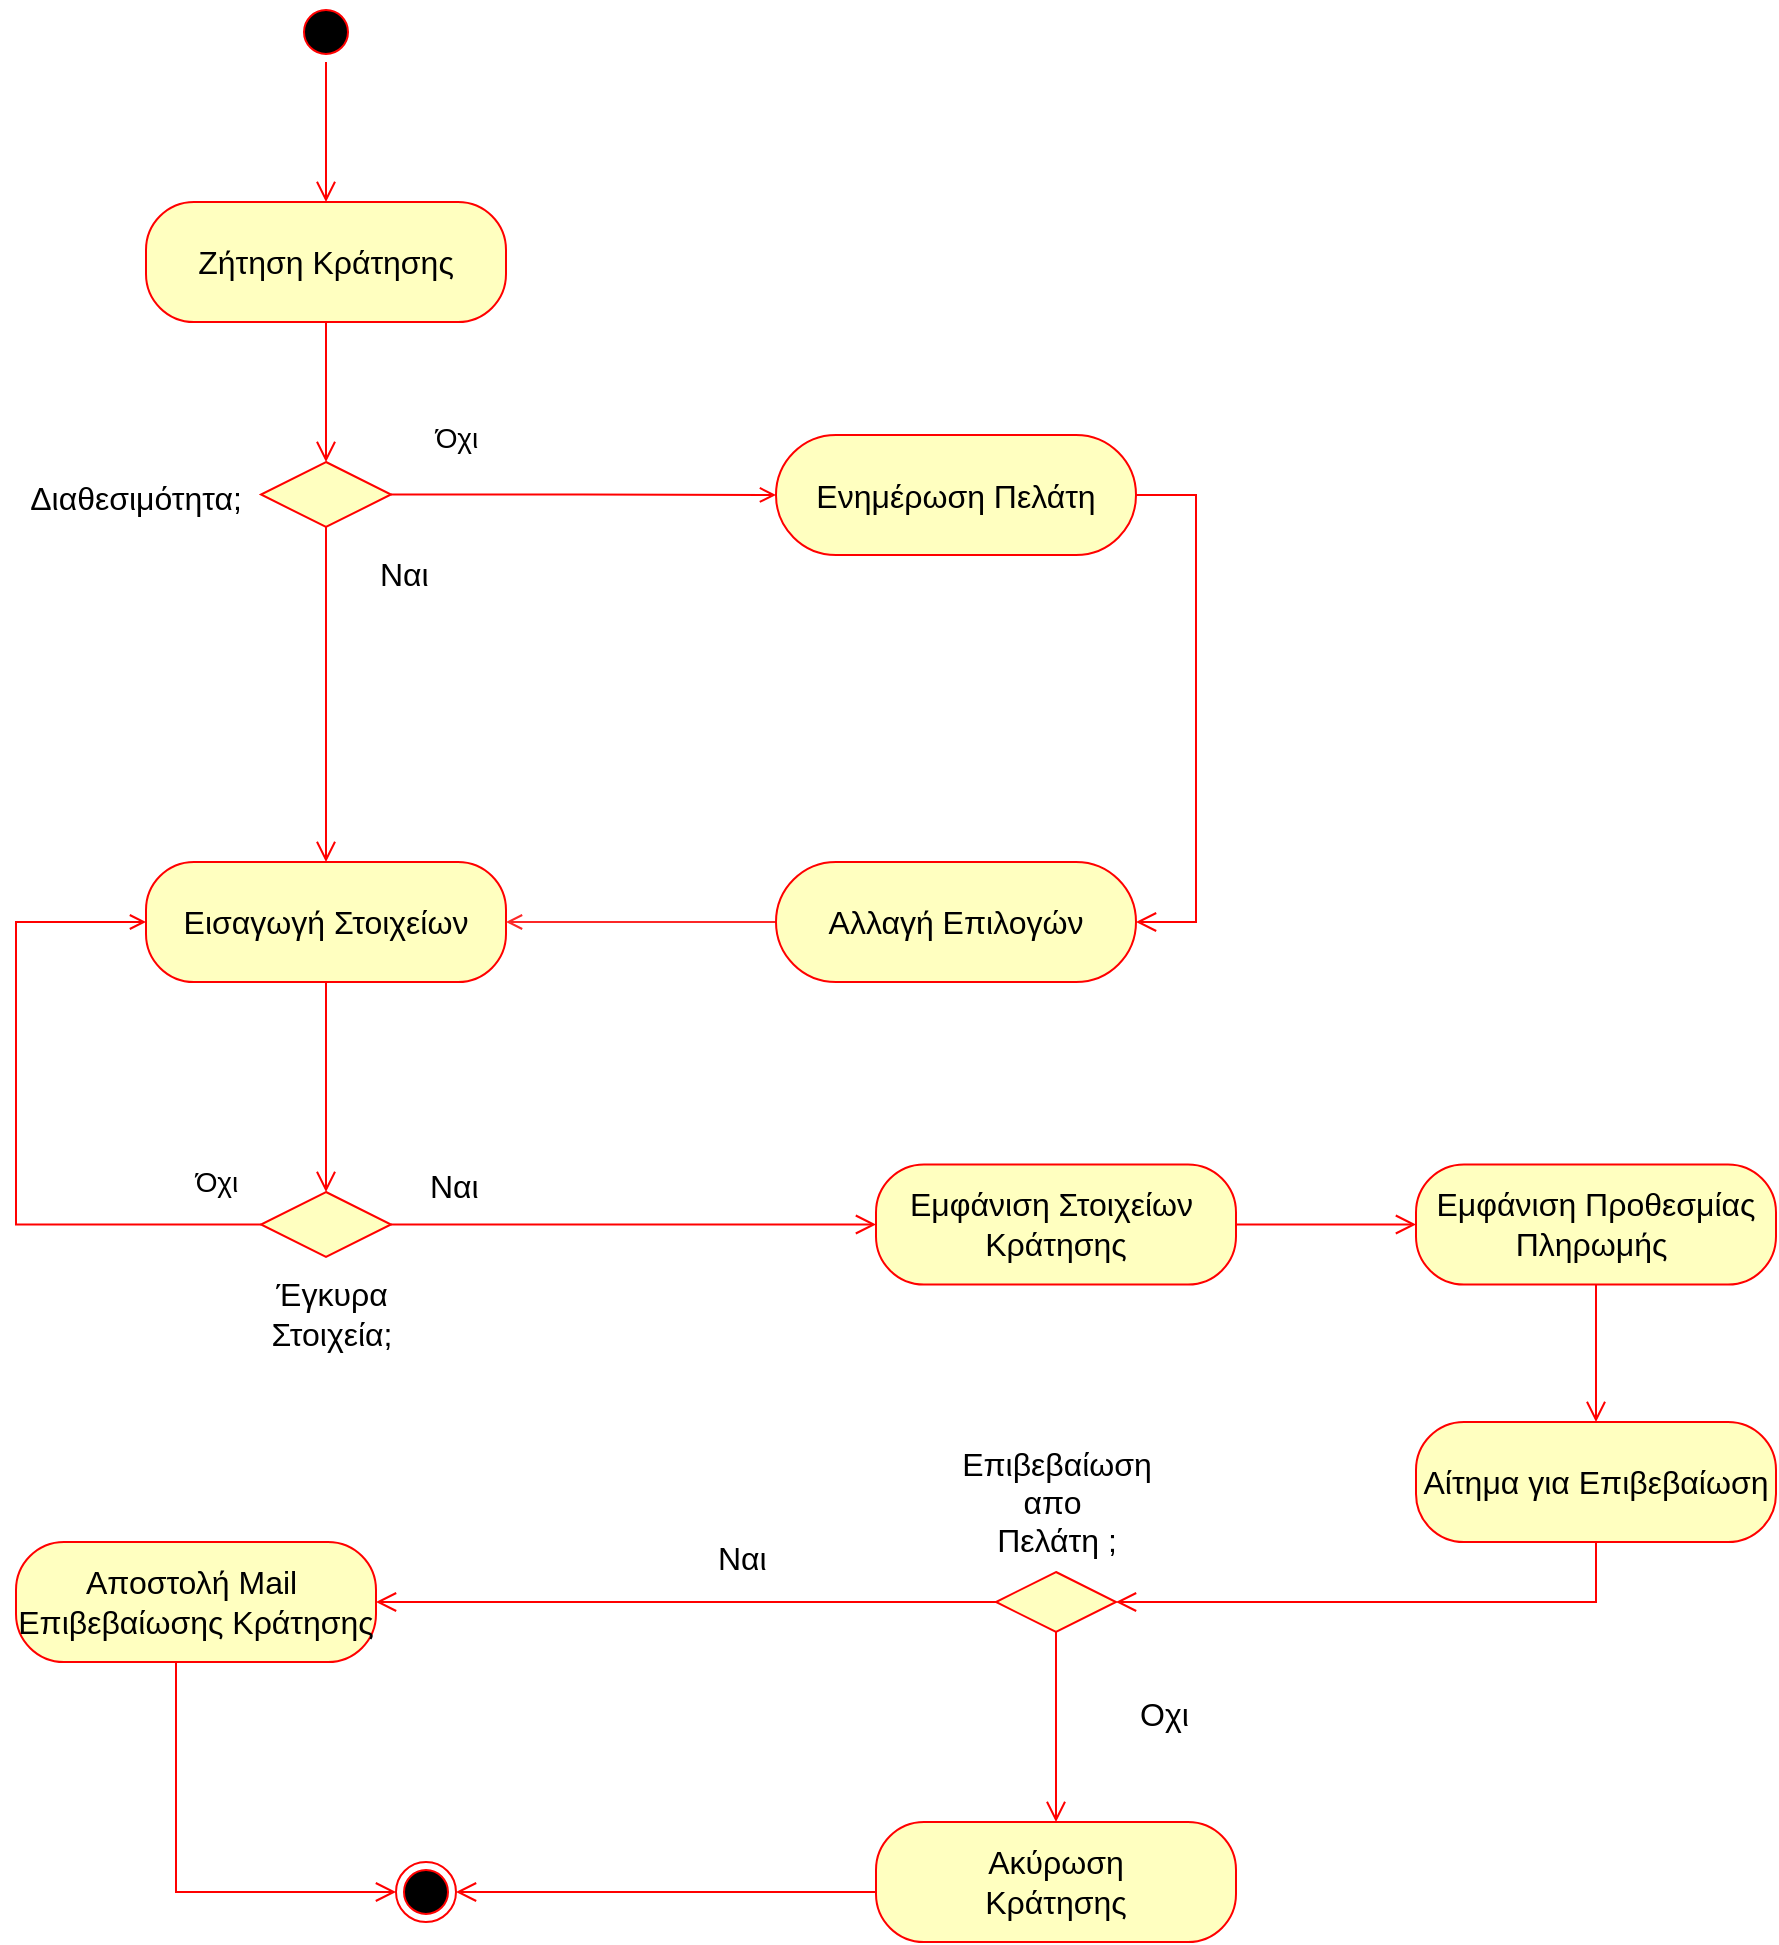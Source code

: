 <mxfile version="20.7.4" type="device"><diagram id="_M5R9hVzVBeUsDZYQJwk" name="Page-1"><mxGraphModel dx="1291" dy="1047" grid="1" gridSize="10" guides="1" tooltips="1" connect="1" arrows="1" fold="1" page="1" pageScale="1" pageWidth="1100" pageHeight="850" math="0" shadow="0"><root><mxCell id="0"/><mxCell id="1" parent="0"/><mxCell id="tsfU4mRmwUnGhjNPIpcf-1" value="" style="ellipse;html=1;shape=startState;fillColor=#000000;strokeColor=#ff0000;" parent="1" vertex="1"><mxGeometry x="450" y="120" width="30" height="30" as="geometry"/></mxCell><mxCell id="tsfU4mRmwUnGhjNPIpcf-2" value="" style="edgeStyle=orthogonalEdgeStyle;html=1;verticalAlign=bottom;endArrow=open;endSize=8;strokeColor=#ff0000;rounded=0;entryX=0.5;entryY=0;entryDx=0;entryDy=0;" parent="1" source="tsfU4mRmwUnGhjNPIpcf-1" target="tsfU4mRmwUnGhjNPIpcf-7" edge="1"><mxGeometry relative="1" as="geometry"><mxPoint x="465" y="210" as="targetPoint"/></mxGeometry></mxCell><mxCell id="tsfU4mRmwUnGhjNPIpcf-7" value="Ζήτηση Κράτησης" style="rounded=1;whiteSpace=wrap;html=1;arcSize=40;fontColor=#000000;fillColor=#ffffc0;strokeColor=#ff0000;fontSize=16;" parent="1" vertex="1"><mxGeometry x="375" y="220" width="180" height="60" as="geometry"/></mxCell><mxCell id="tsfU4mRmwUnGhjNPIpcf-8" value="" style="edgeStyle=orthogonalEdgeStyle;html=1;verticalAlign=bottom;endArrow=open;endSize=8;strokeColor=#ff0000;rounded=0;fontSize=16;entryX=0.5;entryY=0;entryDx=0;entryDy=0;" parent="1" source="tsfU4mRmwUnGhjNPIpcf-7" target="tsfU4mRmwUnGhjNPIpcf-9" edge="1"><mxGeometry relative="1" as="geometry"><mxPoint x="465" y="320" as="targetPoint"/></mxGeometry></mxCell><mxCell id="_mM-vDqQY1BWTPwuLvcc-5" style="edgeStyle=orthogonalEdgeStyle;rounded=0;orthogonalLoop=1;jettySize=auto;html=1;exitX=1;exitY=0.5;exitDx=0;exitDy=0;entryX=0;entryY=0.5;entryDx=0;entryDy=0;strokeColor=#FF0000;fontSize=14;endArrow=open;endFill=0;" edge="1" parent="1" source="tsfU4mRmwUnGhjNPIpcf-9" target="tsfU4mRmwUnGhjNPIpcf-12"><mxGeometry relative="1" as="geometry"/></mxCell><mxCell id="tsfU4mRmwUnGhjNPIpcf-9" value="" style="rhombus;whiteSpace=wrap;html=1;fillColor=#ffffc0;strokeColor=#ff0000;fontSize=16;" parent="1" vertex="1"><mxGeometry x="432.5" y="350" width="65" height="32.5" as="geometry"/></mxCell><mxCell id="tsfU4mRmwUnGhjNPIpcf-11" value="Ναι" style="edgeStyle=orthogonalEdgeStyle;html=1;align=left;verticalAlign=top;endArrow=open;endSize=8;strokeColor=#ff0000;rounded=0;fontSize=16;entryX=0.5;entryY=0;entryDx=0;entryDy=0;" parent="1" source="tsfU4mRmwUnGhjNPIpcf-9" target="tsfU4mRmwUnGhjNPIpcf-17" edge="1"><mxGeometry x="-0.91" y="25" relative="1" as="geometry"><mxPoint x="465" y="540" as="targetPoint"/><Array as="points"/><mxPoint as="offset"/></mxGeometry></mxCell><mxCell id="tsfU4mRmwUnGhjNPIpcf-12" value="Ενημέρωση Πελάτη" style="rounded=1;whiteSpace=wrap;html=1;arcSize=50;fontColor=#000000;fillColor=#ffffc0;strokeColor=#ff0000;fontSize=16;" parent="1" vertex="1"><mxGeometry x="690" y="336.5" width="180" height="60" as="geometry"/></mxCell><mxCell id="tsfU4mRmwUnGhjNPIpcf-17" value="Εισαγωγή Στοιχείων" style="rounded=1;whiteSpace=wrap;html=1;arcSize=40;fontColor=#000000;fillColor=#ffffc0;strokeColor=#ff0000;fontSize=16;" parent="1" vertex="1"><mxGeometry x="375" y="550" width="180" height="60" as="geometry"/></mxCell><mxCell id="tsfU4mRmwUnGhjNPIpcf-18" value="" style="edgeStyle=orthogonalEdgeStyle;html=1;verticalAlign=bottom;endArrow=open;endSize=8;strokeColor=#ff0000;rounded=0;fontSize=16;entryX=0.5;entryY=0;entryDx=0;entryDy=0;" parent="1" source="tsfU4mRmwUnGhjNPIpcf-17" target="tsfU4mRmwUnGhjNPIpcf-22" edge="1"><mxGeometry relative="1" as="geometry"><mxPoint x="465" y="690" as="targetPoint"/></mxGeometry></mxCell><mxCell id="_mM-vDqQY1BWTPwuLvcc-1" style="edgeStyle=orthogonalEdgeStyle;rounded=0;orthogonalLoop=1;jettySize=auto;html=1;exitX=0;exitY=0.5;exitDx=0;exitDy=0;entryX=0;entryY=0.5;entryDx=0;entryDy=0;endArrow=open;endFill=0;fillColor=#e51400;strokeColor=#FF0000;" edge="1" parent="1" source="tsfU4mRmwUnGhjNPIpcf-22" target="tsfU4mRmwUnGhjNPIpcf-17"><mxGeometry relative="1" as="geometry"><Array as="points"><mxPoint x="310" y="731"/><mxPoint x="310" y="580"/></Array></mxGeometry></mxCell><mxCell id="tsfU4mRmwUnGhjNPIpcf-22" value="" style="rhombus;whiteSpace=wrap;html=1;fillColor=#ffffc0;strokeColor=#ff0000;fontSize=16;" parent="1" vertex="1"><mxGeometry x="432.5" y="715" width="65" height="32.5" as="geometry"/></mxCell><mxCell id="tsfU4mRmwUnGhjNPIpcf-24" value="Ναι" style="edgeStyle=orthogonalEdgeStyle;html=1;align=left;verticalAlign=top;endArrow=open;endSize=8;strokeColor=#ff0000;rounded=0;fontSize=16;exitX=1;exitY=0.5;exitDx=0;exitDy=0;entryX=0;entryY=0.5;entryDx=0;entryDy=0;" parent="1" source="tsfU4mRmwUnGhjNPIpcf-22" target="tsfU4mRmwUnGhjNPIpcf-25" edge="1"><mxGeometry x="-0.857" y="35" relative="1" as="geometry"><mxPoint x="730" y="745" as="targetPoint"/><Array as="points"><mxPoint x="630" y="731"/><mxPoint x="630" y="731"/></Array><mxPoint as="offset"/></mxGeometry></mxCell><mxCell id="tsfU4mRmwUnGhjNPIpcf-25" value="Εμφάνιση Στοιχείων&amp;nbsp;&lt;br&gt;Κράτησης" style="rounded=1;whiteSpace=wrap;html=1;arcSize=40;fontColor=#000000;fillColor=#ffffc0;strokeColor=#ff0000;fontSize=16;" parent="1" vertex="1"><mxGeometry x="740" y="701.25" width="180" height="60" as="geometry"/></mxCell><mxCell id="tsfU4mRmwUnGhjNPIpcf-26" value="" style="edgeStyle=orthogonalEdgeStyle;html=1;verticalAlign=bottom;endArrow=open;endSize=8;strokeColor=#ff0000;rounded=0;fontSize=16;entryX=0;entryY=0.5;entryDx=0;entryDy=0;" parent="1" source="tsfU4mRmwUnGhjNPIpcf-25" target="tsfU4mRmwUnGhjNPIpcf-27" edge="1"><mxGeometry relative="1" as="geometry"><mxPoint x="970" y="745" as="targetPoint"/></mxGeometry></mxCell><mxCell id="tsfU4mRmwUnGhjNPIpcf-27" value="Εμφάνιση Προθεσμίας Πληρωμής&amp;nbsp;" style="rounded=1;whiteSpace=wrap;html=1;arcSize=40;fontColor=#000000;fillColor=#ffffc0;strokeColor=#ff0000;fontSize=16;" parent="1" vertex="1"><mxGeometry x="1010" y="701.25" width="180" height="60" as="geometry"/></mxCell><mxCell id="tsfU4mRmwUnGhjNPIpcf-28" value="" style="edgeStyle=orthogonalEdgeStyle;html=1;verticalAlign=bottom;endArrow=open;endSize=8;strokeColor=#ff0000;rounded=0;fontSize=16;" parent="1" source="tsfU4mRmwUnGhjNPIpcf-27" edge="1"><mxGeometry relative="1" as="geometry"><mxPoint x="1100" y="830" as="targetPoint"/></mxGeometry></mxCell><mxCell id="tsfU4mRmwUnGhjNPIpcf-30" value="Αίτημα για Επιβεβαίωση" style="rounded=1;whiteSpace=wrap;html=1;arcSize=40;fontColor=#000000;fillColor=#ffffc0;strokeColor=#ff0000;fontSize=16;" parent="1" vertex="1"><mxGeometry x="1010" y="830" width="180" height="60" as="geometry"/></mxCell><mxCell id="tsfU4mRmwUnGhjNPIpcf-31" value="" style="edgeStyle=orthogonalEdgeStyle;html=1;verticalAlign=bottom;endArrow=open;endSize=8;strokeColor=#ff0000;rounded=0;fontSize=16;" parent="1" source="tsfU4mRmwUnGhjNPIpcf-30" edge="1"><mxGeometry relative="1" as="geometry"><mxPoint x="860" y="920" as="targetPoint"/><Array as="points"><mxPoint x="1100" y="920"/></Array></mxGeometry></mxCell><mxCell id="tsfU4mRmwUnGhjNPIpcf-35" value="" style="rhombus;whiteSpace=wrap;html=1;fillColor=#ffffc0;strokeColor=#ff0000;fontSize=16;" parent="1" vertex="1"><mxGeometry x="800" y="905" width="60" height="30" as="geometry"/></mxCell><mxCell id="tsfU4mRmwUnGhjNPIpcf-36" value="Ναι" style="edgeStyle=orthogonalEdgeStyle;html=1;align=left;verticalAlign=bottom;endArrow=open;endSize=8;strokeColor=#ff0000;rounded=0;fontSize=16;exitX=0;exitY=0.5;exitDx=0;exitDy=0;" parent="1" source="tsfU4mRmwUnGhjNPIpcf-35" edge="1"><mxGeometry x="-0.091" y="-10" relative="1" as="geometry"><mxPoint x="490" y="920" as="targetPoint"/><mxPoint as="offset"/></mxGeometry></mxCell><mxCell id="tsfU4mRmwUnGhjNPIpcf-37" value="Οχι" style="edgeStyle=orthogonalEdgeStyle;html=1;align=left;verticalAlign=top;endArrow=open;endSize=8;strokeColor=#ff0000;rounded=0;fontSize=16;exitX=0.5;exitY=1;exitDx=0;exitDy=0;" parent="1" source="tsfU4mRmwUnGhjNPIpcf-35" edge="1"><mxGeometry x="-0.474" y="40" relative="1" as="geometry"><mxPoint x="830" y="1030" as="targetPoint"/><mxPoint as="offset"/></mxGeometry></mxCell><mxCell id="tsfU4mRmwUnGhjNPIpcf-38" value="Αποστολή Mail&amp;nbsp;&lt;br&gt;Επιβεβαίωσης Κράτησης" style="rounded=1;whiteSpace=wrap;html=1;arcSize=40;fontColor=#000000;fillColor=#ffffc0;strokeColor=#ff0000;fontSize=16;" parent="1" vertex="1"><mxGeometry x="310" y="890" width="180" height="60" as="geometry"/></mxCell><mxCell id="tsfU4mRmwUnGhjNPIpcf-39" value="" style="edgeStyle=orthogonalEdgeStyle;html=1;verticalAlign=bottom;endArrow=open;endSize=8;strokeColor=#ff0000;rounded=0;fontSize=16;entryX=0;entryY=0.5;entryDx=0;entryDy=0;" parent="1" source="tsfU4mRmwUnGhjNPIpcf-38" target="tsfU4mRmwUnGhjNPIpcf-40" edge="1"><mxGeometry relative="1" as="geometry"><mxPoint x="400" y="990" as="targetPoint"/><Array as="points"><mxPoint x="390" y="1065"/></Array></mxGeometry></mxCell><mxCell id="tsfU4mRmwUnGhjNPIpcf-40" value="" style="ellipse;html=1;shape=endState;fillColor=#000000;strokeColor=#ff0000;fontSize=16;" parent="1" vertex="1"><mxGeometry x="500" y="1050" width="30" height="30" as="geometry"/></mxCell><mxCell id="tsfU4mRmwUnGhjNPIpcf-41" value="Ακύρωση&lt;br&gt;Κράτησης" style="rounded=1;whiteSpace=wrap;html=1;arcSize=40;fontColor=#000000;fillColor=#ffffc0;strokeColor=#ff0000;fontSize=16;" parent="1" vertex="1"><mxGeometry x="740" y="1030" width="180" height="60" as="geometry"/></mxCell><mxCell id="tsfU4mRmwUnGhjNPIpcf-42" value="" style="edgeStyle=orthogonalEdgeStyle;html=1;verticalAlign=bottom;endArrow=open;endSize=8;strokeColor=#ff0000;rounded=0;fontSize=16;exitX=0;exitY=0.5;exitDx=0;exitDy=0;entryX=1;entryY=0.5;entryDx=0;entryDy=0;" parent="1" source="tsfU4mRmwUnGhjNPIpcf-41" target="tsfU4mRmwUnGhjNPIpcf-40" edge="1"><mxGeometry relative="1" as="geometry"><mxPoint x="730" y="1180" as="targetPoint"/><Array as="points"><mxPoint x="740" y="1065"/></Array></mxGeometry></mxCell><mxCell id="3JZ5qE_h_y3hF4c6xbHh-3" style="edgeStyle=orthogonalEdgeStyle;rounded=0;orthogonalLoop=1;jettySize=auto;html=1;exitX=0;exitY=0.5;exitDx=0;exitDy=0;entryX=1;entryY=0.5;entryDx=0;entryDy=0;fillColor=#e51400;strokeColor=#FC2727;endArrow=open;endFill=0;" parent="1" source="3JZ5qE_h_y3hF4c6xbHh-1" target="tsfU4mRmwUnGhjNPIpcf-17" edge="1"><mxGeometry relative="1" as="geometry"/></mxCell><mxCell id="3JZ5qE_h_y3hF4c6xbHh-1" value="Αλλαγή Επιλογών" style="rounded=1;whiteSpace=wrap;html=1;arcSize=50;fontColor=#000000;fillColor=#ffffc0;strokeColor=#ff0000;fontSize=16;" parent="1" vertex="1"><mxGeometry x="690" y="550" width="180" height="60" as="geometry"/></mxCell><mxCell id="3JZ5qE_h_y3hF4c6xbHh-2" value="" style="edgeStyle=orthogonalEdgeStyle;html=1;verticalAlign=bottom;endArrow=open;endSize=8;strokeColor=#ff0000;rounded=0;fontSize=16;exitX=1;exitY=0.5;exitDx=0;exitDy=0;entryX=1;entryY=0.5;entryDx=0;entryDy=0;endFill=0;" parent="1" source="tsfU4mRmwUnGhjNPIpcf-12" target="3JZ5qE_h_y3hF4c6xbHh-1" edge="1"><mxGeometry relative="1" as="geometry"><mxPoint x="555" y="580" as="targetPoint"/><mxPoint x="870.0" y="395" as="sourcePoint"/><Array as="points"><mxPoint x="900" y="367"/><mxPoint x="900" y="580"/></Array></mxGeometry></mxCell><mxCell id="KC27jWa9s8s7MafPZBQm-1" value="Διαθεσιμότητα;" style="text;html=1;strokeColor=none;fillColor=none;align=center;verticalAlign=middle;whiteSpace=wrap;rounded=0;fontSize=16;" parent="1" vertex="1"><mxGeometry x="340" y="352.5" width="60" height="30" as="geometry"/></mxCell><mxCell id="KC27jWa9s8s7MafPZBQm-2" value="Έγκυρα Στοιχεία;" style="text;html=1;strokeColor=none;fillColor=none;align=center;verticalAlign=middle;whiteSpace=wrap;rounded=0;fontSize=16;" parent="1" vertex="1"><mxGeometry x="437.5" y="761.25" width="60" height="30" as="geometry"/></mxCell><mxCell id="KC27jWa9s8s7MafPZBQm-4" value="&lt;span style=&quot;&quot;&gt;Επιβεβαίωση&lt;/span&gt;&lt;br style=&quot;border-color: var(--border-color);&quot;&gt;&lt;span style=&quot;&quot;&gt;απο&amp;nbsp;&lt;/span&gt;&lt;br style=&quot;border-color: var(--border-color);&quot;&gt;&lt;span style=&quot;&quot;&gt;Πελάτη ;&lt;/span&gt;" style="text;html=1;align=center;verticalAlign=middle;resizable=0;points=[];autosize=1;strokeColor=none;fillColor=none;fontSize=16;" parent="1" vertex="1"><mxGeometry x="770" y="835" width="120" height="70" as="geometry"/></mxCell><mxCell id="_mM-vDqQY1BWTPwuLvcc-2" value="&lt;font style=&quot;font-size: 14px;&quot;&gt;Όχι&lt;/font&gt;" style="text;html=1;align=center;verticalAlign=middle;resizable=0;points=[];autosize=1;strokeColor=none;fillColor=none;" vertex="1" parent="1"><mxGeometry x="390" y="695" width="40" height="30" as="geometry"/></mxCell><mxCell id="_mM-vDqQY1BWTPwuLvcc-6" value="&lt;font style=&quot;font-size: 14px;&quot;&gt;Όχι&lt;/font&gt;" style="text;html=1;align=center;verticalAlign=middle;resizable=0;points=[];autosize=1;strokeColor=none;fillColor=none;" vertex="1" parent="1"><mxGeometry x="510" y="322.5" width="40" height="30" as="geometry"/></mxCell></root></mxGraphModel></diagram></mxfile>